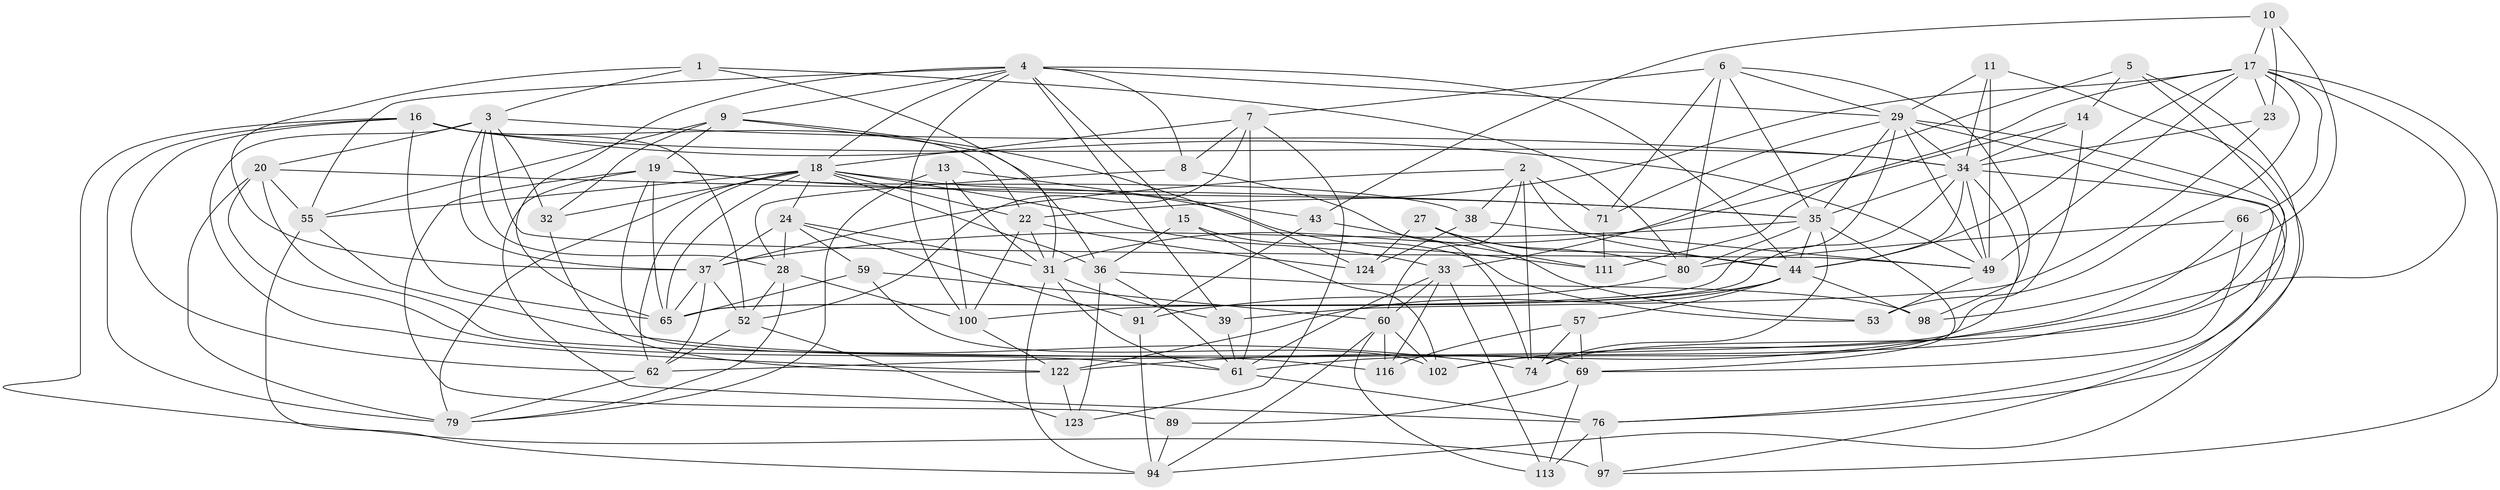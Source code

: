 // original degree distribution, {4: 1.0}
// Generated by graph-tools (version 1.1) at 2025/16/03/09/25 04:16:43]
// undirected, 66 vertices, 193 edges
graph export_dot {
graph [start="1"]
  node [color=gray90,style=filled];
  1;
  2 [super="+25"];
  3 [super="+117+12"];
  4 [super="+96+112+88"];
  5;
  6 [super="+30"];
  7 [super="+105"];
  8;
  9 [super="+130"];
  10;
  11;
  13;
  14;
  15;
  16 [super="+48"];
  17 [super="+58+51"];
  18 [super="+21"];
  19 [super="+109+115"];
  20 [super="+40"];
  22 [super="+26"];
  23;
  24 [super="+99"];
  27;
  28 [super="+56"];
  29 [super="+72+54"];
  31 [super="+70"];
  32;
  33 [super="+78"];
  34 [super="+85+42+86"];
  35 [super="+67+73"];
  36 [super="+41"];
  37 [super="+50"];
  38;
  39;
  43;
  44 [super="+46+47"];
  49 [super="+93"];
  52 [super="+108"];
  53;
  55 [super="+82"];
  57;
  59;
  60 [super="+63"];
  61 [super="+83"];
  62 [super="+126"];
  65 [super="+77"];
  66;
  69 [super="+107"];
  71;
  74 [super="+131"];
  76 [super="+119"];
  79 [super="+95"];
  80 [super="+101"];
  89;
  91;
  94 [super="+121"];
  97;
  98;
  100 [super="+118"];
  102 [super="+120"];
  111;
  113;
  116;
  122 [super="+127"];
  123;
  124;
  1 -- 80;
  1 -- 31;
  1 -- 3;
  1 -- 37;
  2 -- 37;
  2 -- 71;
  2 -- 44;
  2 -- 74;
  2 -- 38;
  2 -- 60;
  3 -- 49;
  3 -- 122;
  3 -- 32;
  3 -- 34;
  3 -- 28;
  3 -- 37;
  3 -- 20;
  4 -- 8;
  4 -- 39;
  4 -- 15;
  4 -- 55;
  4 -- 9;
  4 -- 100;
  4 -- 18;
  4 -- 29;
  4 -- 44;
  4 -- 65;
  5 -- 76;
  5 -- 14;
  5 -- 33;
  5 -- 74;
  6 -- 7;
  6 -- 80;
  6 -- 98;
  6 -- 71;
  6 -- 35;
  6 -- 29;
  7 -- 8;
  7 -- 123;
  7 -- 52;
  7 -- 18;
  7 -- 61;
  8 -- 74;
  8 -- 28;
  9 -- 32;
  9 -- 124;
  9 -- 36;
  9 -- 19;
  9 -- 55;
  10 -- 17;
  10 -- 98;
  10 -- 23;
  10 -- 43;
  11 -- 34;
  11 -- 29;
  11 -- 49;
  11 -- 94;
  13 -- 43;
  13 -- 100;
  13 -- 31;
  13 -- 79;
  14 -- 34;
  14 -- 31;
  14 -- 62;
  15 -- 53;
  15 -- 36;
  15 -- 102;
  16 -- 97;
  16 -- 22;
  16 -- 65;
  16 -- 34;
  16 -- 49;
  16 -- 62;
  16 -- 79;
  16 -- 52;
  17 -- 53;
  17 -- 66;
  17 -- 111;
  17 -- 97;
  17 -- 22;
  17 -- 23;
  17 -- 102;
  17 -- 44;
  17 -- 49;
  18 -- 36;
  18 -- 79;
  18 -- 32;
  18 -- 33;
  18 -- 111;
  18 -- 22;
  18 -- 24;
  18 -- 55;
  18 -- 65;
  18 -- 62;
  19 -- 89 [weight=2];
  19 -- 76;
  19 -- 38;
  19 -- 69;
  19 -- 35;
  19 -- 65;
  20 -- 116;
  20 -- 61;
  20 -- 79;
  20 -- 55;
  20 -- 35;
  22 -- 124;
  22 -- 100;
  22 -- 31;
  23 -- 39;
  23 -- 34;
  24 -- 91;
  24 -- 37;
  24 -- 59;
  24 -- 28;
  24 -- 31;
  27 -- 124;
  27 -- 53;
  27 -- 80;
  27 -- 44;
  28 -- 100;
  28 -- 79;
  28 -- 52;
  29 -- 35;
  29 -- 76;
  29 -- 71;
  29 -- 61;
  29 -- 49;
  29 -- 34;
  29 -- 65;
  31 -- 39;
  31 -- 61;
  31 -- 94;
  32 -- 122;
  33 -- 61;
  33 -- 60;
  33 -- 116;
  33 -- 113;
  34 -- 65;
  34 -- 35 [weight=3];
  34 -- 97;
  34 -- 102;
  34 -- 44;
  34 -- 49;
  35 -- 37;
  35 -- 80;
  35 -- 69;
  35 -- 44;
  35 -- 74;
  36 -- 61;
  36 -- 98;
  36 -- 123;
  37 -- 52;
  37 -- 62;
  37 -- 65;
  38 -- 124;
  38 -- 49;
  39 -- 61;
  43 -- 91;
  43 -- 111;
  44 -- 98;
  44 -- 100;
  44 -- 57;
  44 -- 122;
  49 -- 53;
  52 -- 62;
  52 -- 123;
  55 -- 74;
  55 -- 94;
  57 -- 116;
  57 -- 69;
  57 -- 74;
  59 -- 60;
  59 -- 65;
  59 -- 102;
  60 -- 116;
  60 -- 113;
  60 -- 102 [weight=2];
  60 -- 94;
  61 -- 76;
  62 -- 79;
  66 -- 80;
  66 -- 122;
  66 -- 69;
  69 -- 113;
  69 -- 89;
  71 -- 111;
  76 -- 113;
  76 -- 97;
  80 -- 91;
  89 -- 94;
  91 -- 94;
  100 -- 122;
  122 -- 123;
}
